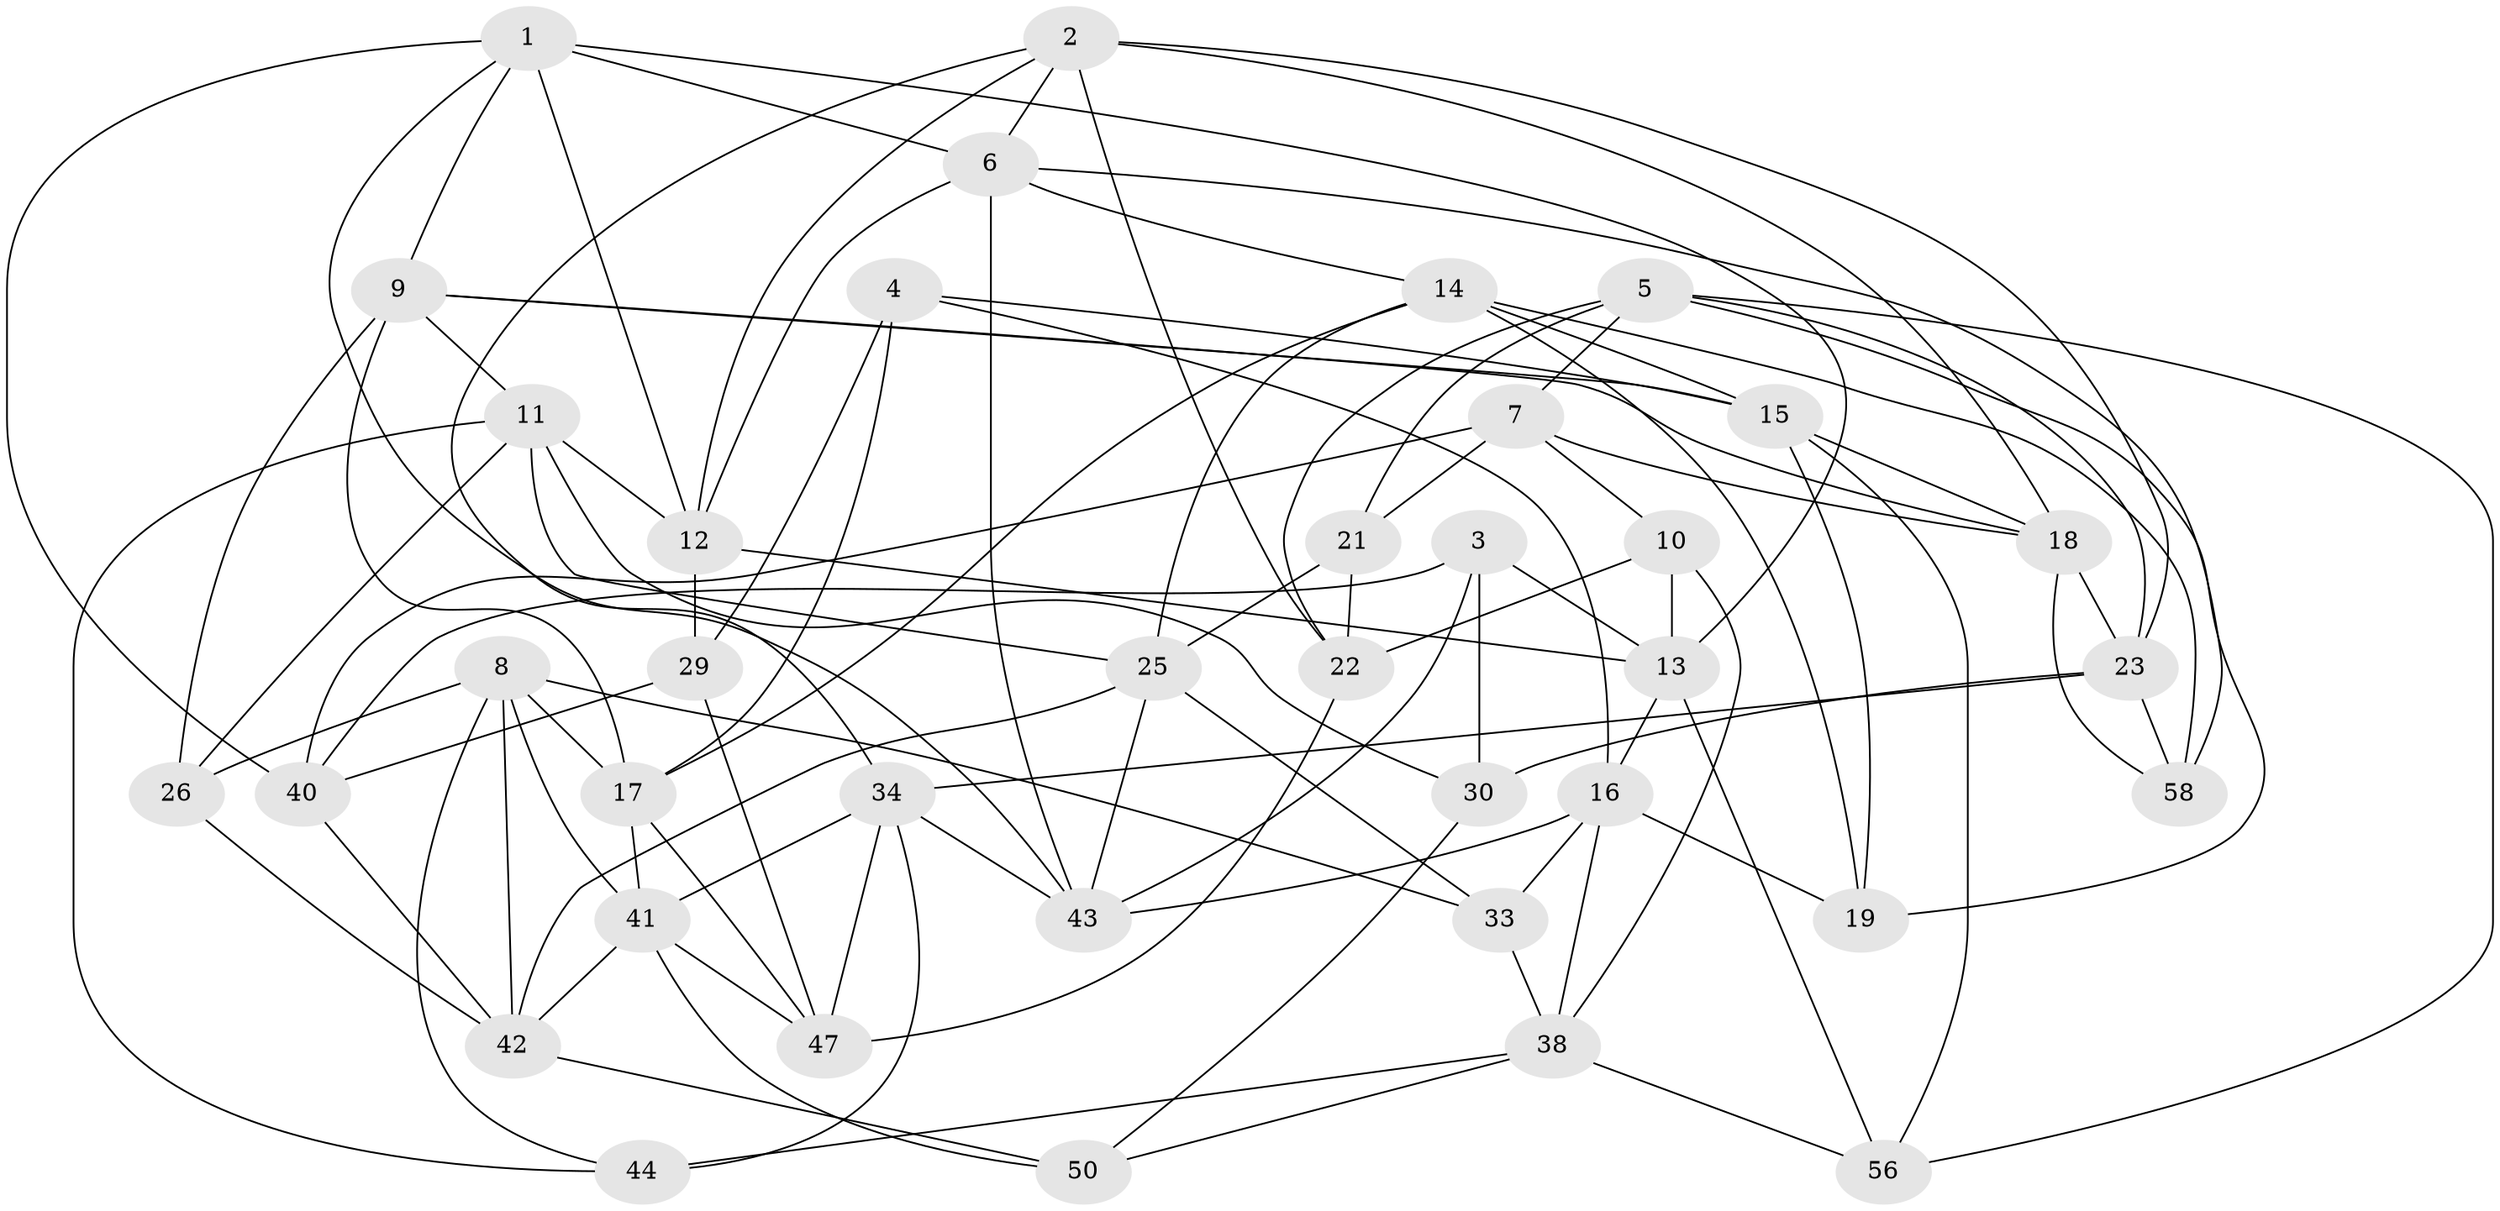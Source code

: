 // Generated by graph-tools (version 1.1) at 2025/52/02/27/25 19:52:28]
// undirected, 38 vertices, 99 edges
graph export_dot {
graph [start="1"]
  node [color=gray90,style=filled];
  1 [super="+37"];
  2 [super="+59"];
  3;
  4;
  5 [super="+45"];
  6 [super="+27"];
  7 [super="+35"];
  8 [super="+20"];
  9 [super="+55"];
  10;
  11 [super="+53"];
  12 [super="+24"];
  13 [super="+31"];
  14 [super="+36"];
  15 [super="+63"];
  16 [super="+32"];
  17 [super="+57"];
  18 [super="+61"];
  19;
  21;
  22 [super="+28"];
  23 [super="+46"];
  25 [super="+39"];
  26;
  29;
  30;
  33;
  34 [super="+49"];
  38 [super="+60"];
  40 [super="+51"];
  41 [super="+62"];
  42 [super="+54"];
  43 [super="+48"];
  44;
  47 [super="+52"];
  50;
  56;
  58;
  1 -- 9;
  1 -- 12;
  1 -- 13;
  1 -- 40;
  1 -- 43;
  1 -- 6;
  2 -- 22;
  2 -- 34;
  2 -- 23;
  2 -- 18;
  2 -- 12;
  2 -- 6;
  3 -- 40;
  3 -- 43;
  3 -- 30;
  3 -- 13;
  4 -- 29;
  4 -- 17;
  4 -- 15;
  4 -- 16;
  5 -- 19;
  5 -- 56;
  5 -- 23;
  5 -- 21;
  5 -- 7;
  5 -- 22;
  6 -- 58;
  6 -- 43;
  6 -- 12;
  6 -- 14;
  7 -- 18;
  7 -- 10;
  7 -- 40 [weight=2];
  7 -- 21;
  8 -- 26;
  8 -- 41;
  8 -- 42;
  8 -- 44;
  8 -- 33;
  8 -- 17;
  9 -- 11;
  9 -- 26;
  9 -- 15;
  9 -- 18;
  9 -- 17;
  10 -- 13;
  10 -- 38;
  10 -- 22;
  11 -- 44;
  11 -- 12;
  11 -- 26;
  11 -- 30;
  11 -- 25;
  12 -- 13;
  12 -- 29;
  13 -- 16;
  13 -- 56;
  14 -- 17;
  14 -- 19;
  14 -- 25;
  14 -- 58;
  14 -- 15;
  15 -- 56;
  15 -- 18;
  15 -- 19;
  16 -- 19;
  16 -- 43;
  16 -- 33;
  16 -- 38;
  17 -- 47;
  17 -- 41;
  18 -- 23;
  18 -- 58;
  21 -- 25;
  21 -- 22;
  22 -- 47 [weight=2];
  23 -- 34;
  23 -- 30;
  23 -- 58;
  25 -- 43;
  25 -- 42;
  25 -- 33;
  26 -- 42;
  29 -- 47;
  29 -- 40;
  30 -- 50;
  33 -- 38;
  34 -- 44;
  34 -- 41;
  34 -- 43;
  34 -- 47;
  38 -- 50;
  38 -- 56;
  38 -- 44;
  40 -- 42;
  41 -- 50;
  41 -- 47;
  41 -- 42;
  42 -- 50;
}
